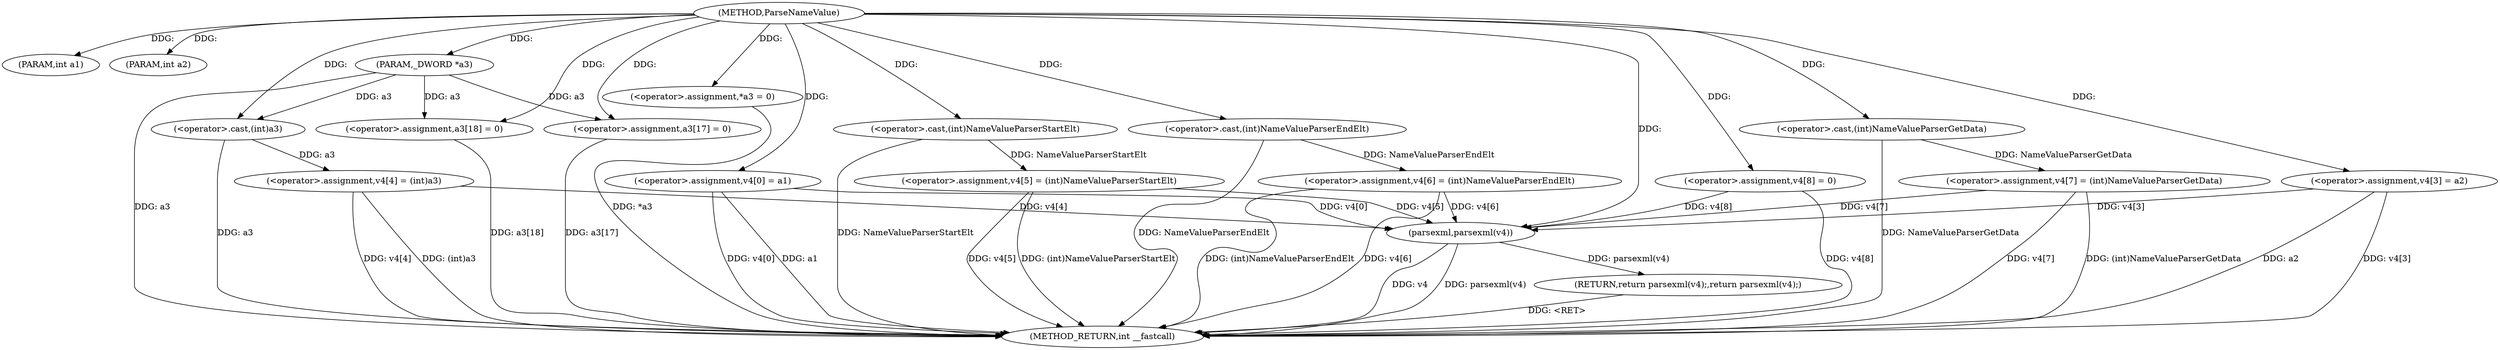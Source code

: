 digraph ParseNameValue {  
"1000102" [label = "(METHOD,ParseNameValue)" ]
"1000168" [label = "(METHOD_RETURN,int __fastcall)" ]
"1000103" [label = "(PARAM,int a1)" ]
"1000104" [label = "(PARAM,int a2)" ]
"1000105" [label = "(PARAM,_DWORD *a3)" ]
"1000108" [label = "(<operator>.assignment,v4[4] = (int)a3)" ]
"1000112" [label = "(<operator>.cast,(int)a3)" ]
"1000115" [label = "(<operator>.assignment,*a3 = 0)" ]
"1000119" [label = "(<operator>.assignment,a3[17] = 0)" ]
"1000124" [label = "(<operator>.assignment,a3[18] = 0)" ]
"1000129" [label = "(<operator>.assignment,v4[0] = a1)" ]
"1000134" [label = "(<operator>.assignment,v4[5] = (int)NameValueParserStartElt)" ]
"1000138" [label = "(<operator>.cast,(int)NameValueParserStartElt)" ]
"1000141" [label = "(<operator>.assignment,v4[6] = (int)NameValueParserEndElt)" ]
"1000145" [label = "(<operator>.cast,(int)NameValueParserEndElt)" ]
"1000148" [label = "(<operator>.assignment,v4[8] = 0)" ]
"1000153" [label = "(<operator>.assignment,v4[7] = (int)NameValueParserGetData)" ]
"1000157" [label = "(<operator>.cast,(int)NameValueParserGetData)" ]
"1000160" [label = "(<operator>.assignment,v4[3] = a2)" ]
"1000165" [label = "(RETURN,return parsexml(v4);,return parsexml(v4);)" ]
"1000166" [label = "(parsexml,parsexml(v4))" ]
  "1000165" -> "1000168"  [ label = "DDG: <RET>"] 
  "1000160" -> "1000168"  [ label = "DDG: v4[3]"] 
  "1000119" -> "1000168"  [ label = "DDG: a3[17]"] 
  "1000153" -> "1000168"  [ label = "DDG: (int)NameValueParserGetData"] 
  "1000148" -> "1000168"  [ label = "DDG: v4[8]"] 
  "1000134" -> "1000168"  [ label = "DDG: (int)NameValueParserStartElt"] 
  "1000157" -> "1000168"  [ label = "DDG: NameValueParserGetData"] 
  "1000112" -> "1000168"  [ label = "DDG: a3"] 
  "1000153" -> "1000168"  [ label = "DDG: v4[7]"] 
  "1000160" -> "1000168"  [ label = "DDG: a2"] 
  "1000166" -> "1000168"  [ label = "DDG: v4"] 
  "1000108" -> "1000168"  [ label = "DDG: v4[4]"] 
  "1000166" -> "1000168"  [ label = "DDG: parsexml(v4)"] 
  "1000141" -> "1000168"  [ label = "DDG: v4[6]"] 
  "1000105" -> "1000168"  [ label = "DDG: a3"] 
  "1000129" -> "1000168"  [ label = "DDG: v4[0]"] 
  "1000129" -> "1000168"  [ label = "DDG: a1"] 
  "1000145" -> "1000168"  [ label = "DDG: NameValueParserEndElt"] 
  "1000115" -> "1000168"  [ label = "DDG: *a3"] 
  "1000134" -> "1000168"  [ label = "DDG: v4[5]"] 
  "1000124" -> "1000168"  [ label = "DDG: a3[18]"] 
  "1000138" -> "1000168"  [ label = "DDG: NameValueParserStartElt"] 
  "1000141" -> "1000168"  [ label = "DDG: (int)NameValueParserEndElt"] 
  "1000108" -> "1000168"  [ label = "DDG: (int)a3"] 
  "1000102" -> "1000103"  [ label = "DDG: "] 
  "1000102" -> "1000104"  [ label = "DDG: "] 
  "1000102" -> "1000105"  [ label = "DDG: "] 
  "1000112" -> "1000108"  [ label = "DDG: a3"] 
  "1000105" -> "1000112"  [ label = "DDG: a3"] 
  "1000102" -> "1000112"  [ label = "DDG: "] 
  "1000102" -> "1000115"  [ label = "DDG: "] 
  "1000102" -> "1000119"  [ label = "DDG: "] 
  "1000105" -> "1000119"  [ label = "DDG: a3"] 
  "1000102" -> "1000124"  [ label = "DDG: "] 
  "1000105" -> "1000124"  [ label = "DDG: a3"] 
  "1000102" -> "1000129"  [ label = "DDG: "] 
  "1000138" -> "1000134"  [ label = "DDG: NameValueParserStartElt"] 
  "1000102" -> "1000138"  [ label = "DDG: "] 
  "1000145" -> "1000141"  [ label = "DDG: NameValueParserEndElt"] 
  "1000102" -> "1000145"  [ label = "DDG: "] 
  "1000102" -> "1000148"  [ label = "DDG: "] 
  "1000157" -> "1000153"  [ label = "DDG: NameValueParserGetData"] 
  "1000102" -> "1000157"  [ label = "DDG: "] 
  "1000102" -> "1000160"  [ label = "DDG: "] 
  "1000166" -> "1000165"  [ label = "DDG: parsexml(v4)"] 
  "1000160" -> "1000166"  [ label = "DDG: v4[3]"] 
  "1000108" -> "1000166"  [ label = "DDG: v4[4]"] 
  "1000141" -> "1000166"  [ label = "DDG: v4[6]"] 
  "1000129" -> "1000166"  [ label = "DDG: v4[0]"] 
  "1000148" -> "1000166"  [ label = "DDG: v4[8]"] 
  "1000134" -> "1000166"  [ label = "DDG: v4[5]"] 
  "1000153" -> "1000166"  [ label = "DDG: v4[7]"] 
  "1000102" -> "1000166"  [ label = "DDG: "] 
}
